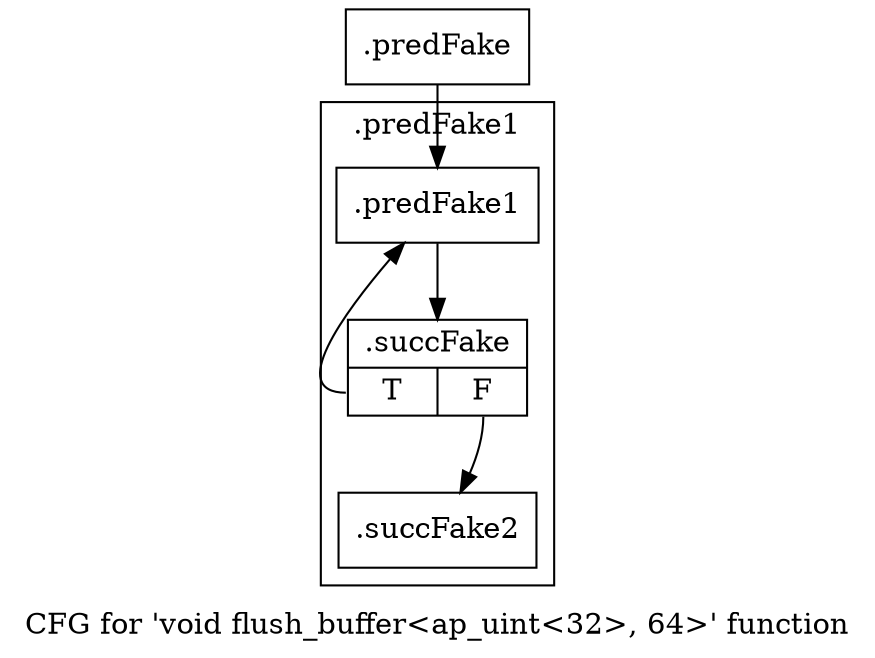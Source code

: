 digraph "CFG for 'void flush_buffer\<ap_uint\<32\>, 64\>' function" {
	label="CFG for 'void flush_buffer\<ap_uint\<32\>, 64\>' function";

	Node0x58b0bf0 [shape=record,filename="",linenumber="",label="{.predFake}"];
	Node0x58b0bf0 -> Node0x58b23d0[ callList="" memoryops="" filename="../../../dedup.cpp" execusionnum="0"];
	Node0x50938e0 [shape=record,filename="../../../dedup.cpp",linenumber="22",label="{.succFake2}"];
subgraph cluster_0 {
	label=".predFake1";
	tripcount="0";
	invocationtime="0";

	Node0x58b23d0 [shape=record,filename="../../../dedup.cpp",linenumber="21",label="{.predFake1}"];
	Node0x58b23d0 -> Node0x5092d90[ callList="" memoryops="" filename="../../../dedup.cpp" execusionnum="0"];
	Node0x5092d90 [shape=record,filename="../../../dedup.cpp",linenumber="21",label="{.succFake|{<s0>T|<s1>F}}"];
	Node0x5092d90:s0 -> Node0x58b23d0[ callList="" memoryops="" filename="../../../dedup.cpp" execusionnum="0"];
	Node0x5092d90:s1 -> Node0x50938e0[ callList="" memoryops="" filename="../../../dedup.cpp" execusionnum="0"];
}
}
